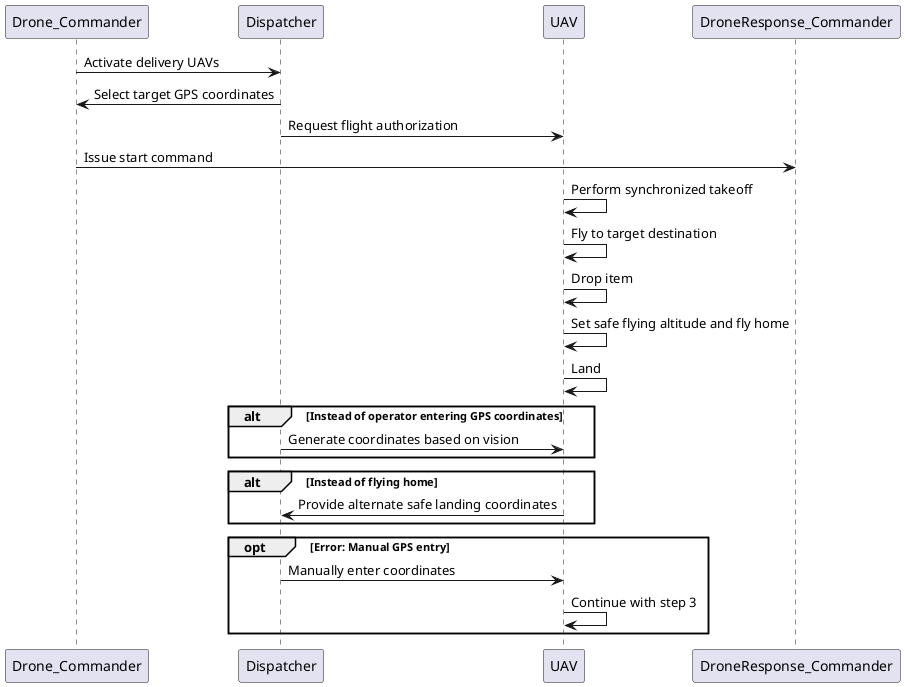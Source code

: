 @startuml "Deliver item to a specific location"

Drone_Commander -> Dispatcher: Activate delivery UAVs
Dispatcher -> Drone_Commander: Select target GPS coordinates
Dispatcher -> UAV: Request flight authorization
Drone_Commander -> DroneResponse_Commander: Issue start command
UAV -> UAV: Perform synchronized takeoff
UAV -> UAV: Fly to target destination
UAV -> UAV: Drop item
UAV -> UAV: Set safe flying altitude and fly home
UAV -> UAV: Land

alt Instead of operator entering GPS coordinates
    Dispatcher -> UAV: Generate coordinates based on vision
end

alt Instead of flying home
    UAV -> Dispatcher: Provide alternate safe landing coordinates
end

opt Error: Manual GPS entry
    Dispatcher -> UAV: Manually enter coordinates
    UAV -> UAV: Continue with step 3
end

@enduml
